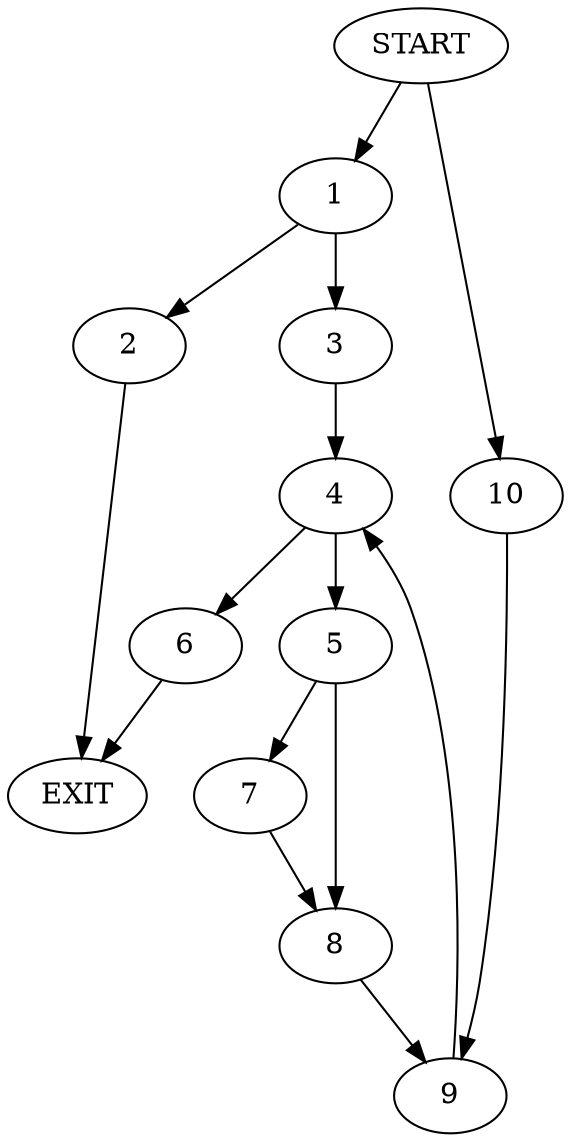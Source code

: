 digraph {
0 [label="START"]
11 [label="EXIT"]
0 -> 1
1 -> 2
1 -> 3
2 -> 11
3 -> 4
4 -> 5
4 -> 6
5 -> 7
5 -> 8
6 -> 11
8 -> 9
7 -> 8
9 -> 4
0 -> 10
10 -> 9
}
